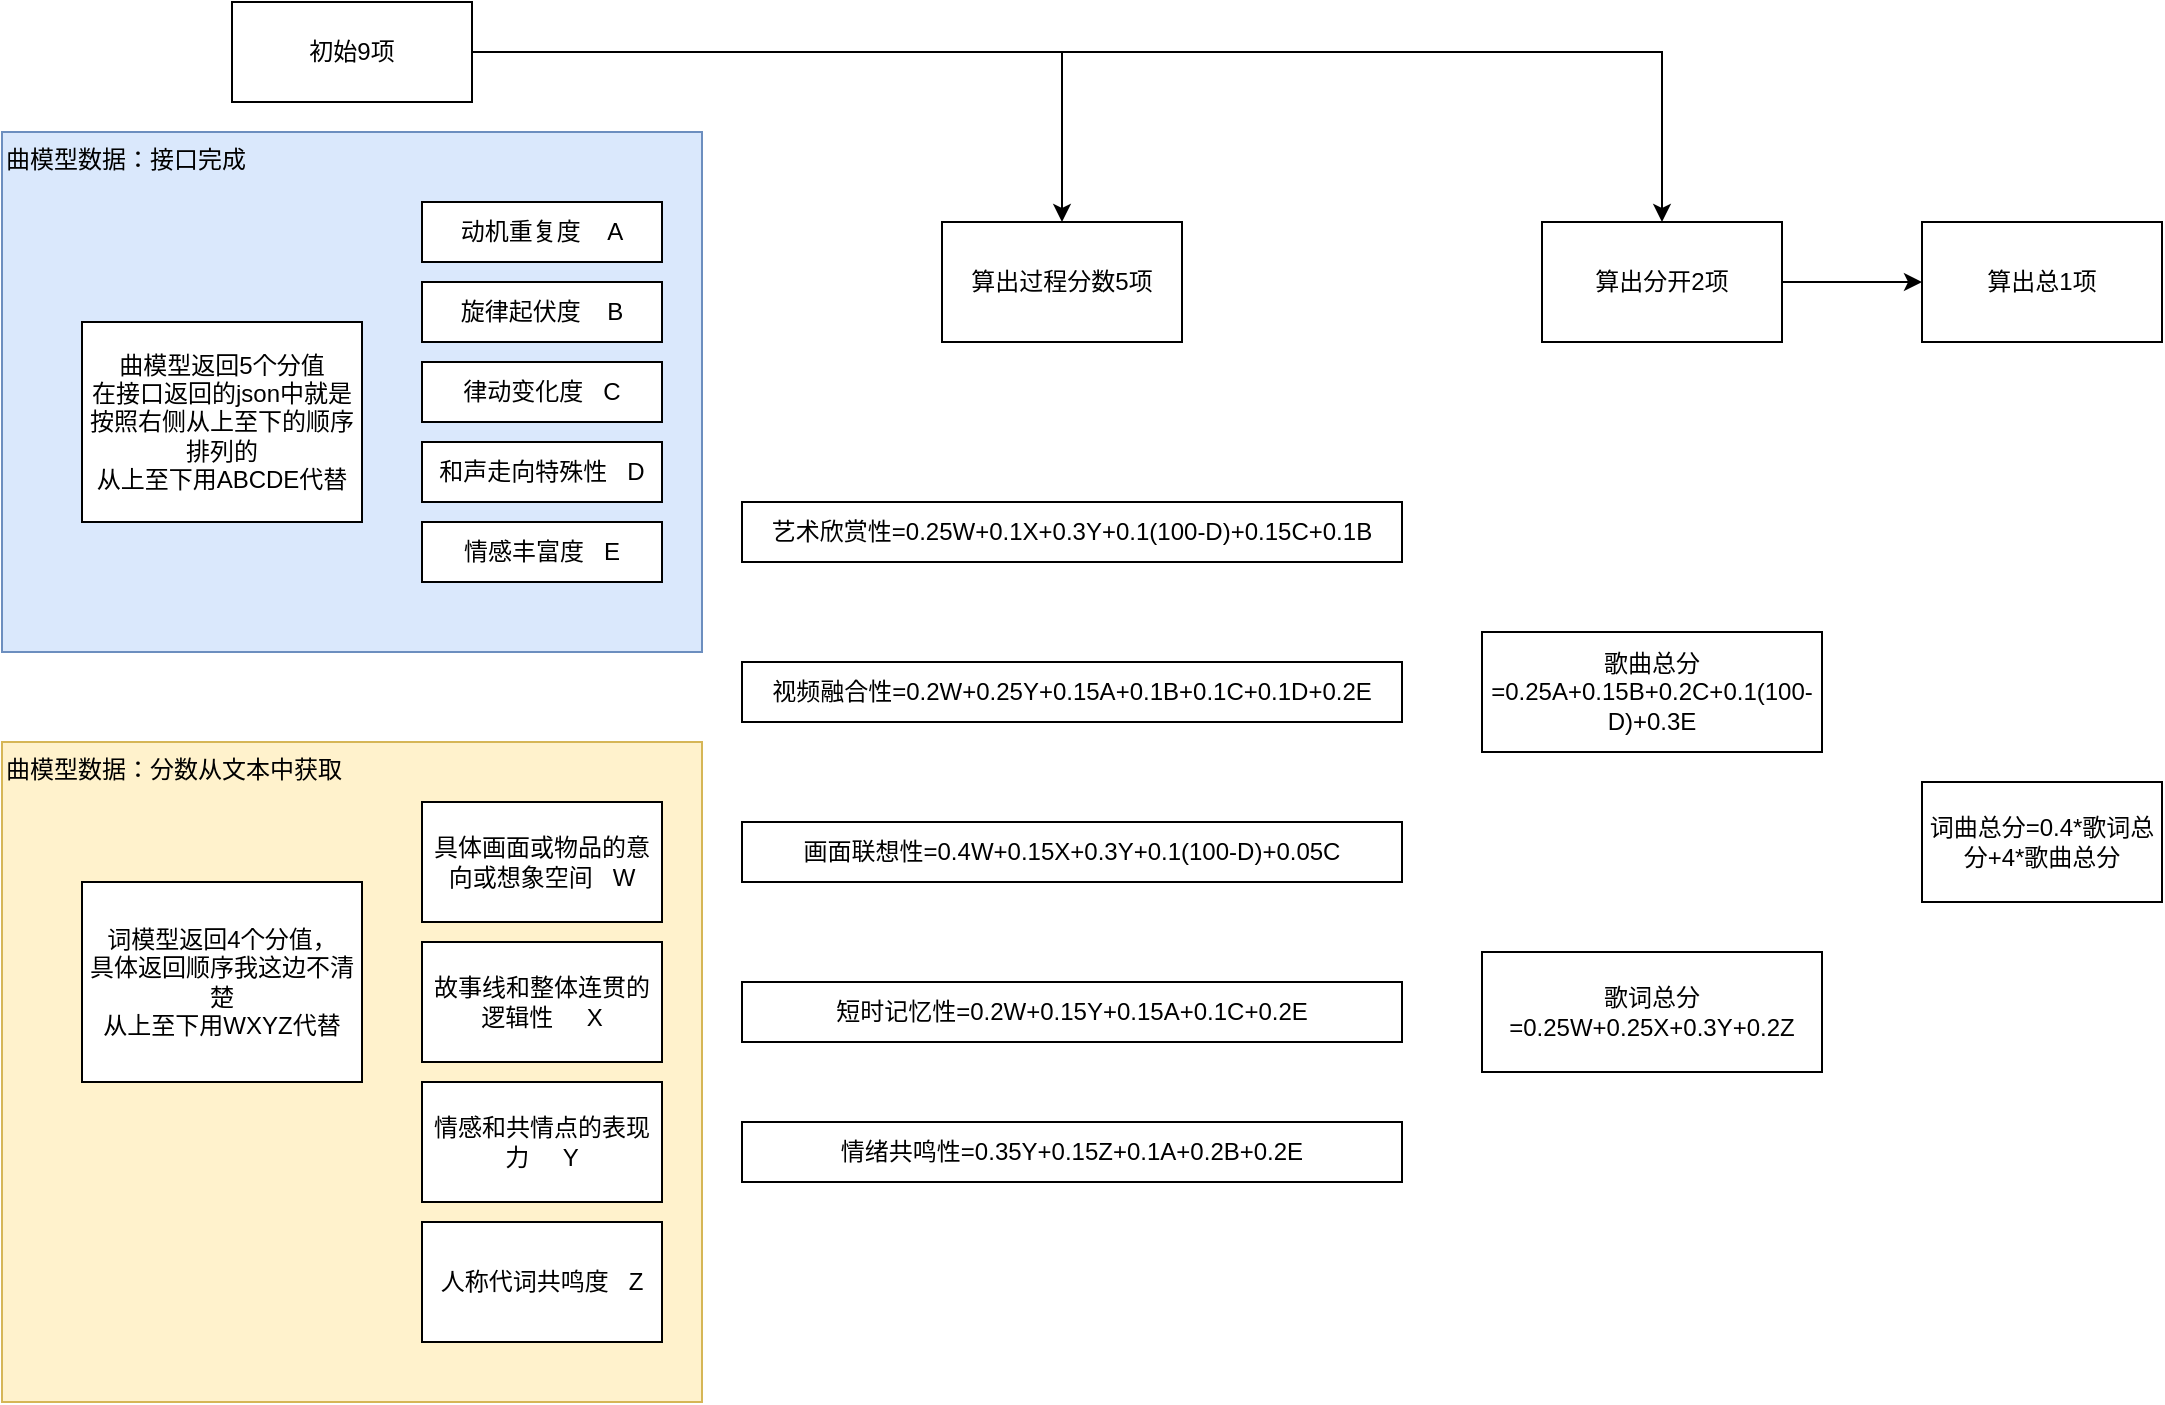 <mxfile version="24.3.1" type="github">
  <diagram name="第 1 页" id="Ka3PL8n0c80XJF6ejj-2">
    <mxGraphModel dx="1434" dy="746" grid="1" gridSize="10" guides="1" tooltips="1" connect="1" arrows="1" fold="1" page="1" pageScale="1" pageWidth="827" pageHeight="1169" math="0" shadow="0">
      <root>
        <mxCell id="0" />
        <mxCell id="1" parent="0" />
        <mxCell id="Fla-MqzZNqk-GgIwZnwQ-26" value="曲模型数据：分数从文本中获取" style="rounded=0;whiteSpace=wrap;html=1;align=left;verticalAlign=top;fillColor=#fff2cc;strokeColor=#d6b656;" parent="1" vertex="1">
          <mxGeometry x="30" y="370" width="350" height="330" as="geometry" />
        </mxCell>
        <mxCell id="Fla-MqzZNqk-GgIwZnwQ-25" value="曲模型数据：接口完成" style="rounded=0;whiteSpace=wrap;html=1;align=left;verticalAlign=top;fillColor=#dae8fc;strokeColor=#6c8ebf;" parent="1" vertex="1">
          <mxGeometry x="30" y="65" width="350" height="260" as="geometry" />
        </mxCell>
        <mxCell id="Fla-MqzZNqk-GgIwZnwQ-1" value="曲模型返回5个分值&lt;div&gt;在接口返回的json中就是按照右侧从上至下的顺序排列的&lt;/div&gt;&lt;div&gt;从上至下用ABCDE代替&lt;/div&gt;" style="rounded=0;whiteSpace=wrap;html=1;" parent="1" vertex="1">
          <mxGeometry x="70" y="160" width="140" height="100" as="geometry" />
        </mxCell>
        <mxCell id="Fla-MqzZNqk-GgIwZnwQ-2" value="词模型返回4个分值，&lt;div&gt;具体返回顺序我这边不清楚&lt;/div&gt;&lt;div&gt;从上至下用WXYZ代替&lt;/div&gt;" style="whiteSpace=wrap;html=1;" parent="1" vertex="1">
          <mxGeometry x="70" y="440" width="140" height="100" as="geometry" />
        </mxCell>
        <mxCell id="Fla-MqzZNqk-GgIwZnwQ-3" value="动机重复度&amp;nbsp; &amp;nbsp; A" style="whiteSpace=wrap;html=1;" parent="1" vertex="1">
          <mxGeometry x="240" y="100" width="120" height="30" as="geometry" />
        </mxCell>
        <mxCell id="Fla-MqzZNqk-GgIwZnwQ-6" value="旋律起伏度&amp;nbsp; &amp;nbsp; B" style="whiteSpace=wrap;html=1;" parent="1" vertex="1">
          <mxGeometry x="240" y="140" width="120" height="30" as="geometry" />
        </mxCell>
        <mxCell id="Fla-MqzZNqk-GgIwZnwQ-7" value="律动变化度&amp;nbsp; &amp;nbsp;C" style="whiteSpace=wrap;html=1;" parent="1" vertex="1">
          <mxGeometry x="240" y="180" width="120" height="30" as="geometry" />
        </mxCell>
        <mxCell id="Fla-MqzZNqk-GgIwZnwQ-8" value="和声走向特殊性&amp;nbsp; &amp;nbsp;D" style="whiteSpace=wrap;html=1;" parent="1" vertex="1">
          <mxGeometry x="240" y="220" width="120" height="30" as="geometry" />
        </mxCell>
        <mxCell id="Fla-MqzZNqk-GgIwZnwQ-9" value="情感丰富度&amp;nbsp; &amp;nbsp;E" style="whiteSpace=wrap;html=1;" parent="1" vertex="1">
          <mxGeometry x="240" y="260" width="120" height="30" as="geometry" />
        </mxCell>
        <mxCell id="Fla-MqzZNqk-GgIwZnwQ-11" value="具体画面或物品的意向或想象空间&amp;nbsp; &amp;nbsp;W" style="whiteSpace=wrap;html=1;" parent="1" vertex="1">
          <mxGeometry x="240" y="400" width="120" height="60" as="geometry" />
        </mxCell>
        <mxCell id="Fla-MqzZNqk-GgIwZnwQ-12" value="故事线和整体连贯的逻辑性&amp;nbsp; &amp;nbsp; &amp;nbsp;X" style="whiteSpace=wrap;html=1;" parent="1" vertex="1">
          <mxGeometry x="240" y="470" width="120" height="60" as="geometry" />
        </mxCell>
        <mxCell id="Fla-MqzZNqk-GgIwZnwQ-13" value="情感和共情点的表现力&amp;nbsp; &amp;nbsp; &amp;nbsp;Y" style="whiteSpace=wrap;html=1;" parent="1" vertex="1">
          <mxGeometry x="240" y="540" width="120" height="60" as="geometry" />
        </mxCell>
        <mxCell id="Fla-MqzZNqk-GgIwZnwQ-14" value="人称代词共鸣度&amp;nbsp; &amp;nbsp;Z" style="whiteSpace=wrap;html=1;" parent="1" vertex="1">
          <mxGeometry x="240" y="610" width="120" height="60" as="geometry" />
        </mxCell>
        <mxCell id="Fla-MqzZNqk-GgIwZnwQ-15" value="歌词总分=0.25W+0.25X+0.3Y+0.2Z" style="whiteSpace=wrap;html=1;" parent="1" vertex="1">
          <mxGeometry x="770" y="475" width="170" height="60" as="geometry" />
        </mxCell>
        <mxCell id="Fla-MqzZNqk-GgIwZnwQ-16" value="艺术欣赏性=0.25W+0.1X+0.3Y+0.1(100-D)+0.15C+0.1B" style="whiteSpace=wrap;html=1;" parent="1" vertex="1">
          <mxGeometry x="400" y="250" width="330" height="30" as="geometry" />
        </mxCell>
        <mxCell id="Fla-MqzZNqk-GgIwZnwQ-17" value="视频融合性=0.2W+0.25Y+0.15A+0.1B+0.1C+0.1D+0.2E" style="whiteSpace=wrap;html=1;" parent="1" vertex="1">
          <mxGeometry x="400" y="330" width="330" height="30" as="geometry" />
        </mxCell>
        <mxCell id="Fla-MqzZNqk-GgIwZnwQ-18" value="画面联想性=0.4W+0.15X+0.3Y+0.1(100-D)+0.05C" style="whiteSpace=wrap;html=1;" parent="1" vertex="1">
          <mxGeometry x="400" y="410" width="330" height="30" as="geometry" />
        </mxCell>
        <mxCell id="Fla-MqzZNqk-GgIwZnwQ-19" value="短时记忆性=0.2W+0.15Y+0.15A+0.1C+0.2E" style="whiteSpace=wrap;html=1;" parent="1" vertex="1">
          <mxGeometry x="400" y="490" width="330" height="30" as="geometry" />
        </mxCell>
        <mxCell id="Fla-MqzZNqk-GgIwZnwQ-20" value="情绪共鸣性=0.35Y+0.15Z+0.1A+0.2B+0.2E" style="whiteSpace=wrap;html=1;" parent="1" vertex="1">
          <mxGeometry x="400" y="560" width="330" height="30" as="geometry" />
        </mxCell>
        <mxCell id="Fla-MqzZNqk-GgIwZnwQ-22" value="算出过程分数5项" style="whiteSpace=wrap;html=1;" parent="1" vertex="1">
          <mxGeometry x="500" y="110" width="120" height="60" as="geometry" />
        </mxCell>
        <mxCell id="Fla-MqzZNqk-GgIwZnwQ-23" value="歌曲总分=0.25A+0.15B+0.2C+0.1(100-D)+0.3E" style="whiteSpace=wrap;html=1;" parent="1" vertex="1">
          <mxGeometry x="770" y="315" width="170" height="60" as="geometry" />
        </mxCell>
        <mxCell id="Fla-MqzZNqk-GgIwZnwQ-24" value="词曲总分=0.4*歌词总分+4*歌曲总分" style="whiteSpace=wrap;html=1;" parent="1" vertex="1">
          <mxGeometry x="990" y="390" width="120" height="60" as="geometry" />
        </mxCell>
        <mxCell id="QdQNsMFJ6hLUB33OyRUJ-6" style="edgeStyle=orthogonalEdgeStyle;rounded=0;orthogonalLoop=1;jettySize=auto;html=1;exitX=1;exitY=0.5;exitDx=0;exitDy=0;entryX=0;entryY=0.5;entryDx=0;entryDy=0;" edge="1" parent="1" source="QdQNsMFJ6hLUB33OyRUJ-1" target="QdQNsMFJ6hLUB33OyRUJ-2">
          <mxGeometry relative="1" as="geometry" />
        </mxCell>
        <mxCell id="QdQNsMFJ6hLUB33OyRUJ-1" value="算出分开2项" style="whiteSpace=wrap;html=1;" vertex="1" parent="1">
          <mxGeometry x="800" y="110" width="120" height="60" as="geometry" />
        </mxCell>
        <mxCell id="QdQNsMFJ6hLUB33OyRUJ-2" value="算出总1项" style="whiteSpace=wrap;html=1;" vertex="1" parent="1">
          <mxGeometry x="990" y="110" width="120" height="60" as="geometry" />
        </mxCell>
        <mxCell id="QdQNsMFJ6hLUB33OyRUJ-4" style="edgeStyle=orthogonalEdgeStyle;rounded=0;orthogonalLoop=1;jettySize=auto;html=1;exitX=1;exitY=0.5;exitDx=0;exitDy=0;entryX=0.5;entryY=0;entryDx=0;entryDy=0;" edge="1" parent="1" source="QdQNsMFJ6hLUB33OyRUJ-3" target="Fla-MqzZNqk-GgIwZnwQ-22">
          <mxGeometry relative="1" as="geometry" />
        </mxCell>
        <mxCell id="QdQNsMFJ6hLUB33OyRUJ-5" style="edgeStyle=orthogonalEdgeStyle;rounded=0;orthogonalLoop=1;jettySize=auto;html=1;exitX=1;exitY=0.5;exitDx=0;exitDy=0;" edge="1" parent="1" source="QdQNsMFJ6hLUB33OyRUJ-3" target="QdQNsMFJ6hLUB33OyRUJ-1">
          <mxGeometry relative="1" as="geometry" />
        </mxCell>
        <mxCell id="QdQNsMFJ6hLUB33OyRUJ-3" value="初始9项" style="whiteSpace=wrap;html=1;" vertex="1" parent="1">
          <mxGeometry x="145" width="120" height="50" as="geometry" />
        </mxCell>
      </root>
    </mxGraphModel>
  </diagram>
</mxfile>

